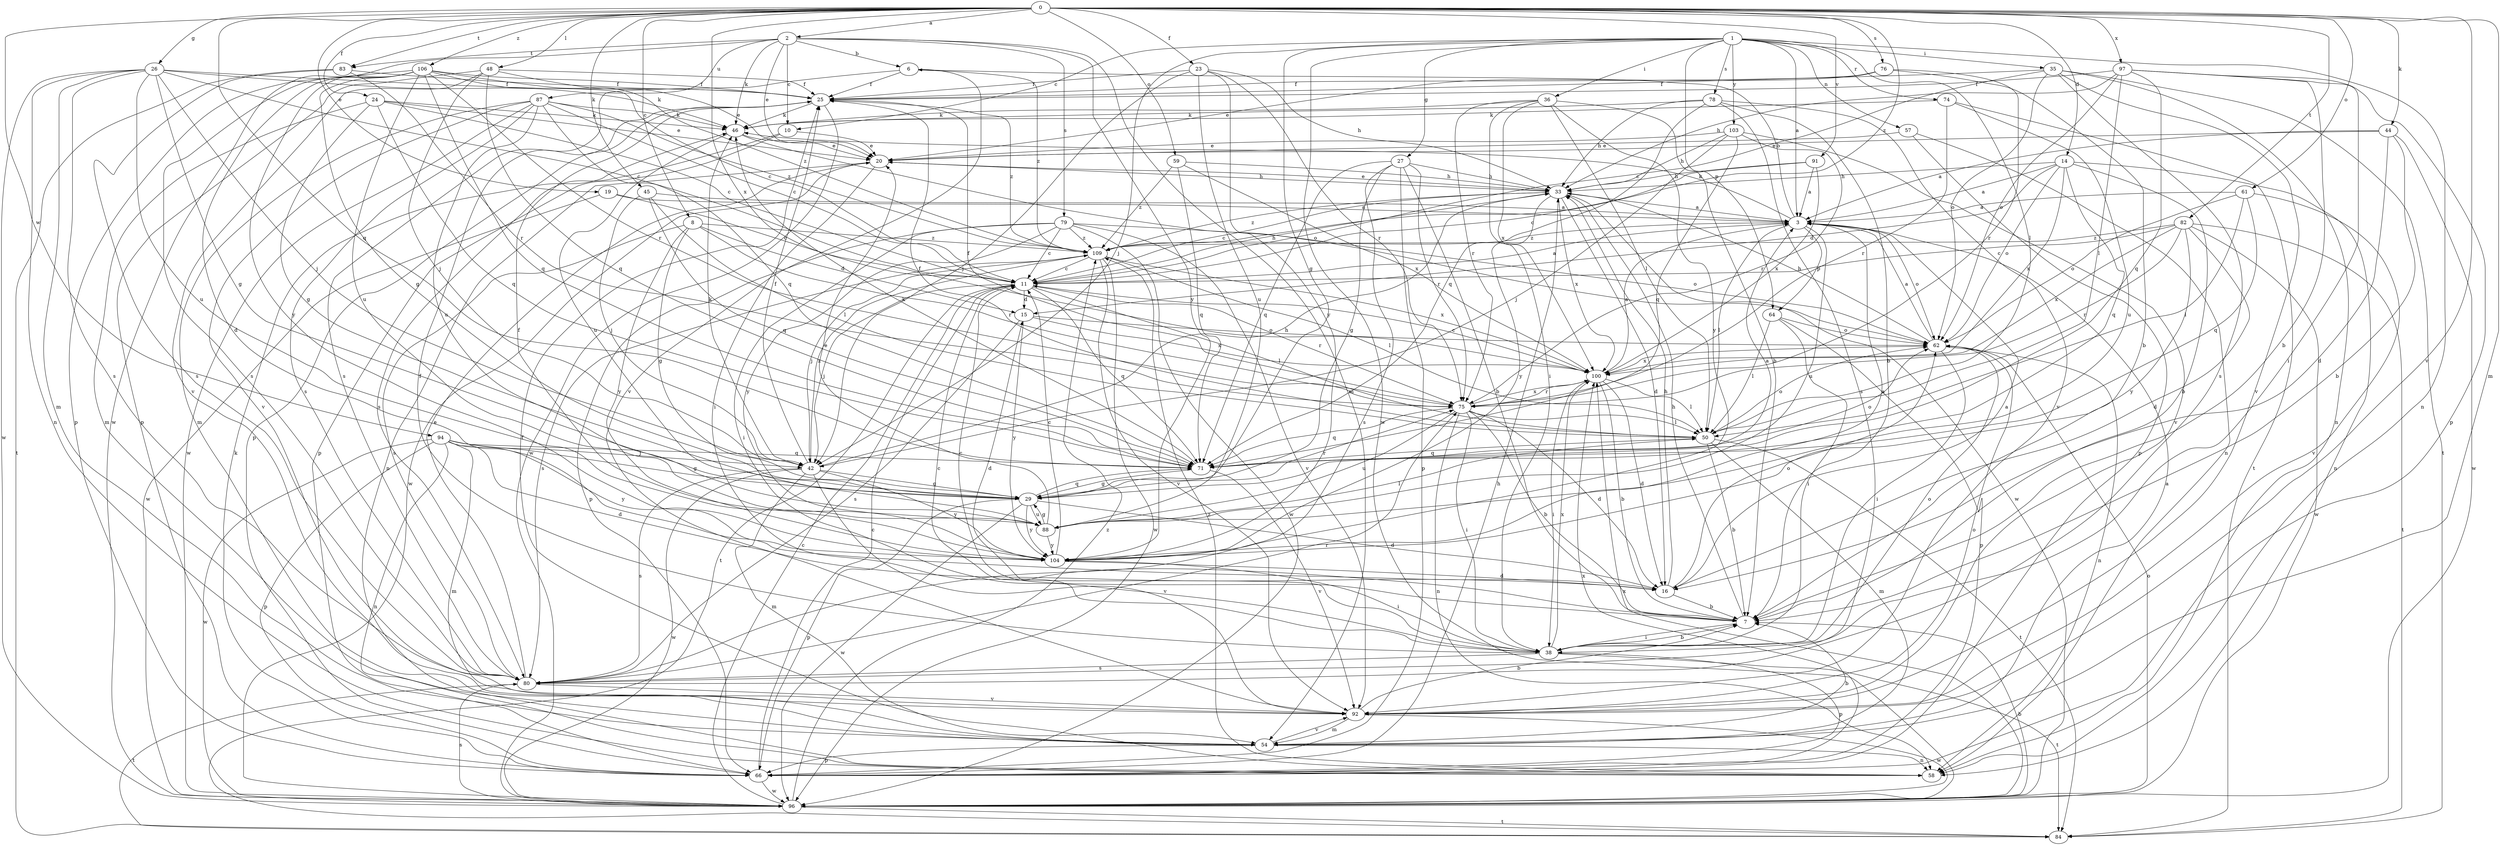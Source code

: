 strict digraph  {
0;
1;
2;
3;
6;
7;
8;
10;
11;
14;
15;
16;
19;
20;
23;
24;
25;
26;
27;
29;
33;
35;
36;
38;
42;
44;
45;
46;
48;
50;
54;
57;
58;
59;
61;
62;
64;
66;
71;
74;
75;
76;
78;
79;
80;
82;
83;
84;
87;
88;
91;
92;
94;
96;
97;
100;
103;
104;
106;
109;
0 -> 2  [label=a];
0 -> 8  [label=c];
0 -> 14  [label=d];
0 -> 19  [label=e];
0 -> 23  [label=f];
0 -> 24  [label=f];
0 -> 26  [label=g];
0 -> 44  [label=k];
0 -> 45  [label=k];
0 -> 48  [label=l];
0 -> 54  [label=m];
0 -> 59  [label=o];
0 -> 61  [label=o];
0 -> 71  [label=q];
0 -> 76  [label=s];
0 -> 82  [label=t];
0 -> 83  [label=t];
0 -> 91  [label=v];
0 -> 92  [label=v];
0 -> 94  [label=w];
0 -> 97  [label=x];
0 -> 100  [label=x];
0 -> 106  [label=z];
0 -> 109  [label=z];
1 -> 3  [label=a];
1 -> 10  [label=c];
1 -> 27  [label=g];
1 -> 29  [label=g];
1 -> 35  [label=i];
1 -> 36  [label=i];
1 -> 42  [label=j];
1 -> 50  [label=l];
1 -> 57  [label=n];
1 -> 58  [label=n];
1 -> 64  [label=p];
1 -> 74  [label=r];
1 -> 78  [label=s];
1 -> 96  [label=w];
1 -> 103  [label=y];
2 -> 6  [label=b];
2 -> 10  [label=c];
2 -> 20  [label=e];
2 -> 46  [label=k];
2 -> 54  [label=m];
2 -> 79  [label=s];
2 -> 83  [label=t];
2 -> 87  [label=u];
2 -> 96  [label=w];
2 -> 104  [label=y];
3 -> 6  [label=b];
3 -> 46  [label=k];
3 -> 50  [label=l];
3 -> 62  [label=o];
3 -> 64  [label=p];
3 -> 88  [label=u];
3 -> 109  [label=z];
6 -> 25  [label=f];
6 -> 80  [label=s];
6 -> 92  [label=v];
6 -> 109  [label=z];
7 -> 11  [label=c];
7 -> 15  [label=d];
7 -> 33  [label=h];
7 -> 38  [label=i];
8 -> 15  [label=d];
8 -> 29  [label=g];
8 -> 75  [label=r];
8 -> 80  [label=s];
8 -> 104  [label=y];
8 -> 109  [label=z];
10 -> 20  [label=e];
10 -> 66  [label=p];
10 -> 80  [label=s];
11 -> 3  [label=a];
11 -> 15  [label=d];
11 -> 33  [label=h];
11 -> 42  [label=j];
11 -> 50  [label=l];
11 -> 71  [label=q];
11 -> 75  [label=r];
11 -> 84  [label=t];
14 -> 3  [label=a];
14 -> 7  [label=b];
14 -> 15  [label=d];
14 -> 33  [label=h];
14 -> 58  [label=n];
14 -> 62  [label=o];
14 -> 71  [label=q];
14 -> 100  [label=x];
15 -> 62  [label=o];
15 -> 80  [label=s];
15 -> 100  [label=x];
15 -> 104  [label=y];
16 -> 3  [label=a];
16 -> 7  [label=b];
16 -> 33  [label=h];
16 -> 62  [label=o];
19 -> 3  [label=a];
19 -> 11  [label=c];
19 -> 96  [label=w];
20 -> 33  [label=h];
20 -> 38  [label=i];
20 -> 58  [label=n];
20 -> 96  [label=w];
23 -> 25  [label=f];
23 -> 33  [label=h];
23 -> 42  [label=j];
23 -> 75  [label=r];
23 -> 88  [label=u];
23 -> 104  [label=y];
24 -> 11  [label=c];
24 -> 20  [label=e];
24 -> 29  [label=g];
24 -> 46  [label=k];
24 -> 54  [label=m];
24 -> 71  [label=q];
25 -> 46  [label=k];
25 -> 66  [label=p];
25 -> 96  [label=w];
25 -> 109  [label=z];
26 -> 11  [label=c];
26 -> 25  [label=f];
26 -> 29  [label=g];
26 -> 42  [label=j];
26 -> 46  [label=k];
26 -> 54  [label=m];
26 -> 58  [label=n];
26 -> 80  [label=s];
26 -> 88  [label=u];
26 -> 96  [label=w];
27 -> 7  [label=b];
27 -> 29  [label=g];
27 -> 33  [label=h];
27 -> 66  [label=p];
27 -> 71  [label=q];
27 -> 75  [label=r];
27 -> 80  [label=s];
29 -> 3  [label=a];
29 -> 16  [label=d];
29 -> 66  [label=p];
29 -> 71  [label=q];
29 -> 75  [label=r];
29 -> 88  [label=u];
29 -> 96  [label=w];
29 -> 104  [label=y];
33 -> 3  [label=a];
33 -> 11  [label=c];
33 -> 16  [label=d];
33 -> 20  [label=e];
33 -> 96  [label=w];
33 -> 100  [label=x];
33 -> 104  [label=y];
33 -> 109  [label=z];
35 -> 11  [label=c];
35 -> 25  [label=f];
35 -> 58  [label=n];
35 -> 62  [label=o];
35 -> 80  [label=s];
35 -> 84  [label=t];
35 -> 92  [label=v];
36 -> 7  [label=b];
36 -> 38  [label=i];
36 -> 46  [label=k];
36 -> 50  [label=l];
36 -> 75  [label=r];
36 -> 100  [label=x];
36 -> 104  [label=y];
38 -> 7  [label=b];
38 -> 11  [label=c];
38 -> 25  [label=f];
38 -> 62  [label=o];
38 -> 66  [label=p];
38 -> 80  [label=s];
38 -> 84  [label=t];
38 -> 100  [label=x];
42 -> 25  [label=f];
42 -> 29  [label=g];
42 -> 33  [label=h];
42 -> 46  [label=k];
42 -> 54  [label=m];
42 -> 80  [label=s];
42 -> 92  [label=v];
42 -> 96  [label=w];
42 -> 104  [label=y];
42 -> 109  [label=z];
44 -> 3  [label=a];
44 -> 7  [label=b];
44 -> 16  [label=d];
44 -> 20  [label=e];
44 -> 96  [label=w];
45 -> 3  [label=a];
45 -> 42  [label=j];
45 -> 50  [label=l];
45 -> 71  [label=q];
46 -> 20  [label=e];
46 -> 62  [label=o];
46 -> 88  [label=u];
48 -> 20  [label=e];
48 -> 25  [label=f];
48 -> 42  [label=j];
48 -> 66  [label=p];
48 -> 71  [label=q];
48 -> 92  [label=v];
50 -> 7  [label=b];
50 -> 25  [label=f];
50 -> 54  [label=m];
50 -> 62  [label=o];
50 -> 71  [label=q];
50 -> 84  [label=t];
54 -> 3  [label=a];
54 -> 7  [label=b];
54 -> 58  [label=n];
54 -> 66  [label=p];
54 -> 92  [label=v];
57 -> 20  [label=e];
57 -> 58  [label=n];
57 -> 66  [label=p];
58 -> 25  [label=f];
58 -> 109  [label=z];
59 -> 33  [label=h];
59 -> 71  [label=q];
59 -> 100  [label=x];
59 -> 109  [label=z];
61 -> 3  [label=a];
61 -> 50  [label=l];
61 -> 62  [label=o];
61 -> 71  [label=q];
61 -> 92  [label=v];
62 -> 3  [label=a];
62 -> 33  [label=h];
62 -> 38  [label=i];
62 -> 58  [label=n];
62 -> 100  [label=x];
64 -> 38  [label=i];
64 -> 50  [label=l];
64 -> 62  [label=o];
64 -> 66  [label=p];
66 -> 11  [label=c];
66 -> 33  [label=h];
66 -> 46  [label=k];
66 -> 96  [label=w];
66 -> 100  [label=x];
71 -> 29  [label=g];
71 -> 46  [label=k];
71 -> 62  [label=o];
71 -> 92  [label=v];
74 -> 46  [label=k];
74 -> 75  [label=r];
74 -> 84  [label=t];
74 -> 88  [label=u];
75 -> 7  [label=b];
75 -> 16  [label=d];
75 -> 25  [label=f];
75 -> 38  [label=i];
75 -> 50  [label=l];
75 -> 58  [label=n];
75 -> 71  [label=q];
75 -> 88  [label=u];
75 -> 100  [label=x];
76 -> 7  [label=b];
76 -> 20  [label=e];
76 -> 25  [label=f];
76 -> 75  [label=r];
78 -> 7  [label=b];
78 -> 33  [label=h];
78 -> 46  [label=k];
78 -> 71  [label=q];
78 -> 80  [label=s];
78 -> 92  [label=v];
79 -> 11  [label=c];
79 -> 38  [label=i];
79 -> 62  [label=o];
79 -> 66  [label=p];
79 -> 92  [label=v];
79 -> 96  [label=w];
79 -> 104  [label=y];
79 -> 109  [label=z];
80 -> 20  [label=e];
80 -> 75  [label=r];
80 -> 84  [label=t];
80 -> 92  [label=v];
82 -> 11  [label=c];
82 -> 16  [label=d];
82 -> 75  [label=r];
82 -> 84  [label=t];
82 -> 96  [label=w];
82 -> 100  [label=x];
82 -> 104  [label=y];
82 -> 109  [label=z];
83 -> 25  [label=f];
83 -> 75  [label=r];
83 -> 80  [label=s];
83 -> 84  [label=t];
87 -> 11  [label=c];
87 -> 46  [label=k];
87 -> 54  [label=m];
87 -> 71  [label=q];
87 -> 80  [label=s];
87 -> 88  [label=u];
87 -> 92  [label=v];
87 -> 96  [label=w];
87 -> 109  [label=z];
88 -> 20  [label=e];
88 -> 29  [label=g];
88 -> 50  [label=l];
88 -> 104  [label=y];
91 -> 3  [label=a];
91 -> 11  [label=c];
91 -> 33  [label=h];
91 -> 100  [label=x];
92 -> 7  [label=b];
92 -> 54  [label=m];
92 -> 62  [label=o];
92 -> 96  [label=w];
94 -> 16  [label=d];
94 -> 29  [label=g];
94 -> 42  [label=j];
94 -> 54  [label=m];
94 -> 58  [label=n];
94 -> 66  [label=p];
94 -> 71  [label=q];
94 -> 96  [label=w];
94 -> 104  [label=y];
96 -> 7  [label=b];
96 -> 11  [label=c];
96 -> 62  [label=o];
96 -> 80  [label=s];
96 -> 84  [label=t];
96 -> 100  [label=x];
96 -> 109  [label=z];
97 -> 7  [label=b];
97 -> 25  [label=f];
97 -> 33  [label=h];
97 -> 38  [label=i];
97 -> 50  [label=l];
97 -> 62  [label=o];
97 -> 66  [label=p];
97 -> 71  [label=q];
100 -> 3  [label=a];
100 -> 7  [label=b];
100 -> 11  [label=c];
100 -> 16  [label=d];
100 -> 38  [label=i];
100 -> 50  [label=l];
100 -> 75  [label=r];
103 -> 20  [label=e];
103 -> 33  [label=h];
103 -> 42  [label=j];
103 -> 71  [label=q];
103 -> 75  [label=r];
103 -> 92  [label=v];
104 -> 3  [label=a];
104 -> 11  [label=c];
104 -> 16  [label=d];
104 -> 25  [label=f];
104 -> 38  [label=i];
106 -> 11  [label=c];
106 -> 16  [label=d];
106 -> 25  [label=f];
106 -> 29  [label=g];
106 -> 66  [label=p];
106 -> 71  [label=q];
106 -> 75  [label=r];
106 -> 80  [label=s];
106 -> 88  [label=u];
106 -> 104  [label=y];
106 -> 109  [label=z];
109 -> 11  [label=c];
109 -> 42  [label=j];
109 -> 50  [label=l];
109 -> 80  [label=s];
109 -> 92  [label=v];
109 -> 96  [label=w];
109 -> 100  [label=x];
}

